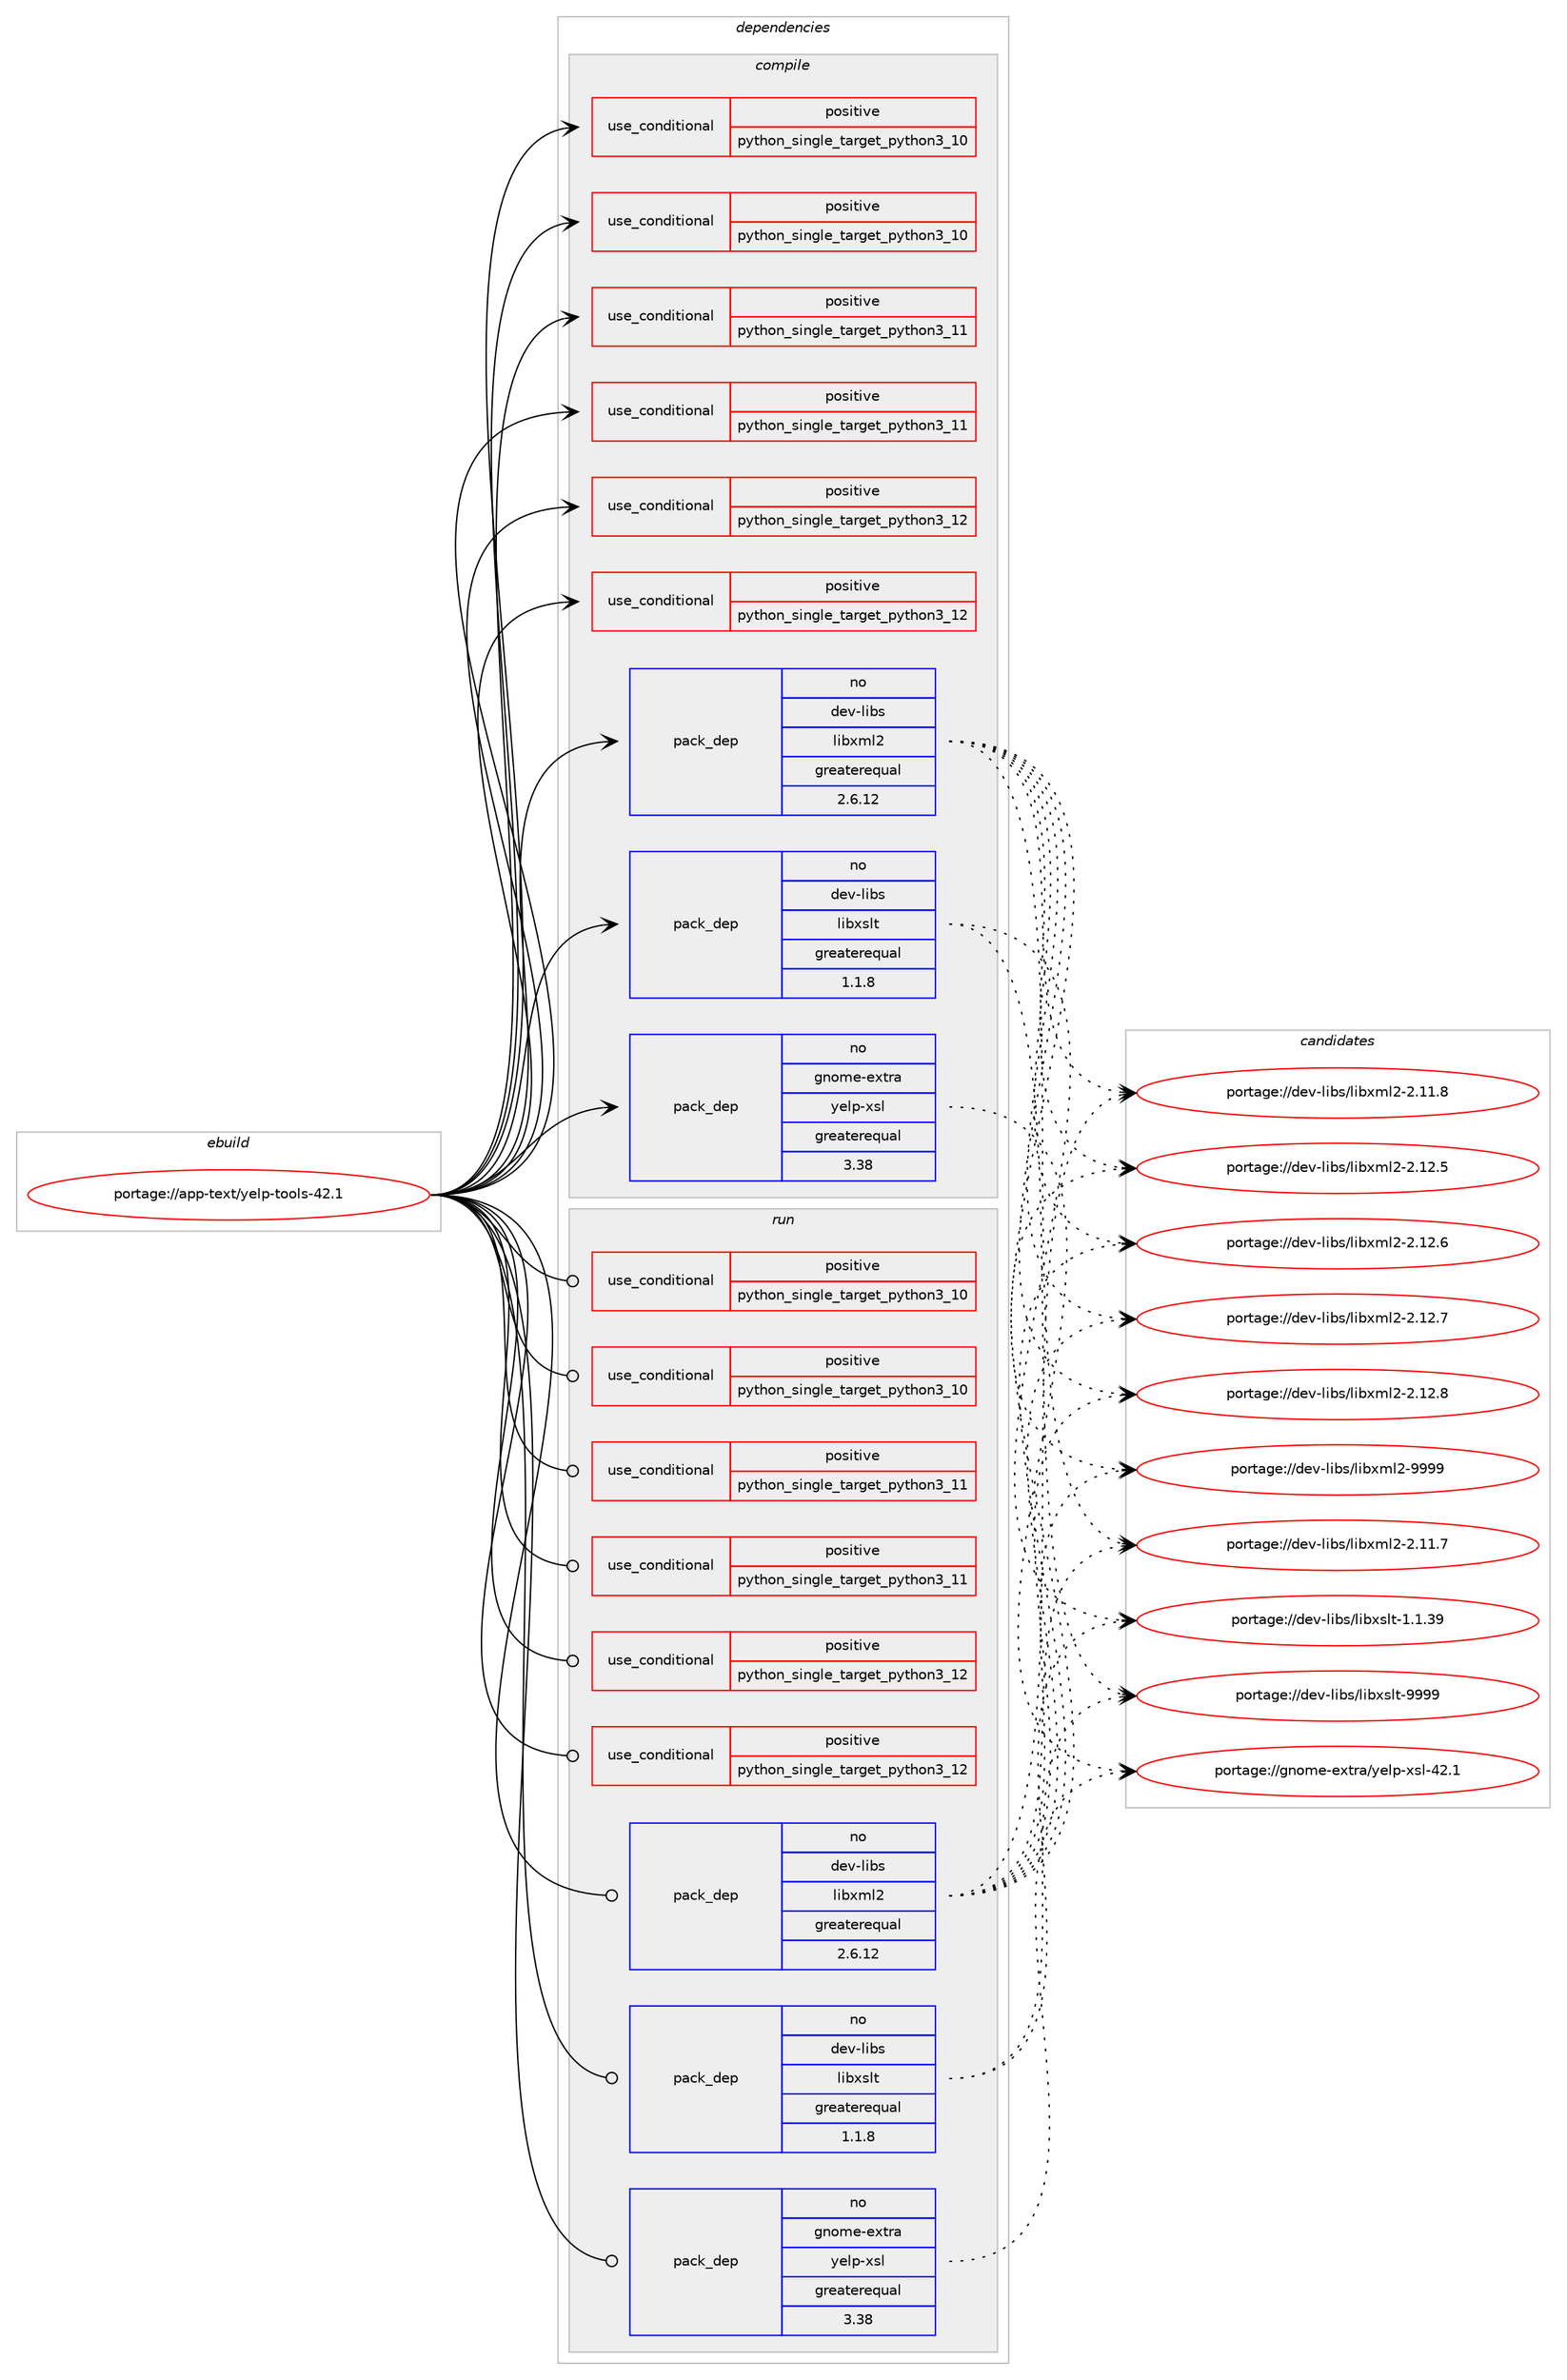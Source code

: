 digraph prolog {

# *************
# Graph options
# *************

newrank=true;
concentrate=true;
compound=true;
graph [rankdir=LR,fontname=Helvetica,fontsize=10,ranksep=1.5];#, ranksep=2.5, nodesep=0.2];
edge  [arrowhead=vee];
node  [fontname=Helvetica,fontsize=10];

# **********
# The ebuild
# **********

subgraph cluster_leftcol {
color=gray;
rank=same;
label=<<i>ebuild</i>>;
id [label="portage://app-text/yelp-tools-42.1", color=red, width=4, href="../app-text/yelp-tools-42.1.svg"];
}

# ****************
# The dependencies
# ****************

subgraph cluster_midcol {
color=gray;
label=<<i>dependencies</i>>;
subgraph cluster_compile {
fillcolor="#eeeeee";
style=filled;
label=<<i>compile</i>>;
subgraph cond15882 {
dependency27321 [label=<<TABLE BORDER="0" CELLBORDER="1" CELLSPACING="0" CELLPADDING="4"><TR><TD ROWSPAN="3" CELLPADDING="10">use_conditional</TD></TR><TR><TD>positive</TD></TR><TR><TD>python_single_target_python3_10</TD></TR></TABLE>>, shape=none, color=red];
# *** BEGIN UNKNOWN DEPENDENCY TYPE (TODO) ***
# dependency27321 -> package_dependency(portage://app-text/yelp-tools-42.1,install,no,dev-lang,python,none,[,,],[slot(3.10)],[])
# *** END UNKNOWN DEPENDENCY TYPE (TODO) ***

}
id:e -> dependency27321:w [weight=20,style="solid",arrowhead="vee"];
subgraph cond15883 {
dependency27322 [label=<<TABLE BORDER="0" CELLBORDER="1" CELLSPACING="0" CELLPADDING="4"><TR><TD ROWSPAN="3" CELLPADDING="10">use_conditional</TD></TR><TR><TD>positive</TD></TR><TR><TD>python_single_target_python3_10</TD></TR></TABLE>>, shape=none, color=red];
# *** BEGIN UNKNOWN DEPENDENCY TYPE (TODO) ***
# dependency27322 -> package_dependency(portage://app-text/yelp-tools-42.1,install,no,dev-python,lxml,none,[,,],[],[use(enable(python_targets_python3_10),negative)])
# *** END UNKNOWN DEPENDENCY TYPE (TODO) ***

}
id:e -> dependency27322:w [weight=20,style="solid",arrowhead="vee"];
subgraph cond15884 {
dependency27323 [label=<<TABLE BORDER="0" CELLBORDER="1" CELLSPACING="0" CELLPADDING="4"><TR><TD ROWSPAN="3" CELLPADDING="10">use_conditional</TD></TR><TR><TD>positive</TD></TR><TR><TD>python_single_target_python3_11</TD></TR></TABLE>>, shape=none, color=red];
# *** BEGIN UNKNOWN DEPENDENCY TYPE (TODO) ***
# dependency27323 -> package_dependency(portage://app-text/yelp-tools-42.1,install,no,dev-lang,python,none,[,,],[slot(3.11)],[])
# *** END UNKNOWN DEPENDENCY TYPE (TODO) ***

}
id:e -> dependency27323:w [weight=20,style="solid",arrowhead="vee"];
subgraph cond15885 {
dependency27324 [label=<<TABLE BORDER="0" CELLBORDER="1" CELLSPACING="0" CELLPADDING="4"><TR><TD ROWSPAN="3" CELLPADDING="10">use_conditional</TD></TR><TR><TD>positive</TD></TR><TR><TD>python_single_target_python3_11</TD></TR></TABLE>>, shape=none, color=red];
# *** BEGIN UNKNOWN DEPENDENCY TYPE (TODO) ***
# dependency27324 -> package_dependency(portage://app-text/yelp-tools-42.1,install,no,dev-python,lxml,none,[,,],[],[use(enable(python_targets_python3_11),negative)])
# *** END UNKNOWN DEPENDENCY TYPE (TODO) ***

}
id:e -> dependency27324:w [weight=20,style="solid",arrowhead="vee"];
subgraph cond15886 {
dependency27325 [label=<<TABLE BORDER="0" CELLBORDER="1" CELLSPACING="0" CELLPADDING="4"><TR><TD ROWSPAN="3" CELLPADDING="10">use_conditional</TD></TR><TR><TD>positive</TD></TR><TR><TD>python_single_target_python3_12</TD></TR></TABLE>>, shape=none, color=red];
# *** BEGIN UNKNOWN DEPENDENCY TYPE (TODO) ***
# dependency27325 -> package_dependency(portage://app-text/yelp-tools-42.1,install,no,dev-lang,python,none,[,,],[slot(3.12)],[])
# *** END UNKNOWN DEPENDENCY TYPE (TODO) ***

}
id:e -> dependency27325:w [weight=20,style="solid",arrowhead="vee"];
subgraph cond15887 {
dependency27326 [label=<<TABLE BORDER="0" CELLBORDER="1" CELLSPACING="0" CELLPADDING="4"><TR><TD ROWSPAN="3" CELLPADDING="10">use_conditional</TD></TR><TR><TD>positive</TD></TR><TR><TD>python_single_target_python3_12</TD></TR></TABLE>>, shape=none, color=red];
# *** BEGIN UNKNOWN DEPENDENCY TYPE (TODO) ***
# dependency27326 -> package_dependency(portage://app-text/yelp-tools-42.1,install,no,dev-python,lxml,none,[,,],[],[use(enable(python_targets_python3_12),negative)])
# *** END UNKNOWN DEPENDENCY TYPE (TODO) ***

}
id:e -> dependency27326:w [weight=20,style="solid",arrowhead="vee"];
subgraph pack10943 {
dependency27327 [label=<<TABLE BORDER="0" CELLBORDER="1" CELLSPACING="0" CELLPADDING="4" WIDTH="220"><TR><TD ROWSPAN="6" CELLPADDING="30">pack_dep</TD></TR><TR><TD WIDTH="110">no</TD></TR><TR><TD>dev-libs</TD></TR><TR><TD>libxml2</TD></TR><TR><TD>greaterequal</TD></TR><TR><TD>2.6.12</TD></TR></TABLE>>, shape=none, color=blue];
}
id:e -> dependency27327:w [weight=20,style="solid",arrowhead="vee"];
subgraph pack10944 {
dependency27328 [label=<<TABLE BORDER="0" CELLBORDER="1" CELLSPACING="0" CELLPADDING="4" WIDTH="220"><TR><TD ROWSPAN="6" CELLPADDING="30">pack_dep</TD></TR><TR><TD WIDTH="110">no</TD></TR><TR><TD>dev-libs</TD></TR><TR><TD>libxslt</TD></TR><TR><TD>greaterequal</TD></TR><TR><TD>1.1.8</TD></TR></TABLE>>, shape=none, color=blue];
}
id:e -> dependency27328:w [weight=20,style="solid",arrowhead="vee"];
# *** BEGIN UNKNOWN DEPENDENCY TYPE (TODO) ***
# id -> package_dependency(portage://app-text/yelp-tools-42.1,install,no,dev-util,itstool,none,[,,],[],[])
# *** END UNKNOWN DEPENDENCY TYPE (TODO) ***

subgraph pack10945 {
dependency27329 [label=<<TABLE BORDER="0" CELLBORDER="1" CELLSPACING="0" CELLPADDING="4" WIDTH="220"><TR><TD ROWSPAN="6" CELLPADDING="30">pack_dep</TD></TR><TR><TD WIDTH="110">no</TD></TR><TR><TD>gnome-extra</TD></TR><TR><TD>yelp-xsl</TD></TR><TR><TD>greaterequal</TD></TR><TR><TD>3.38</TD></TR></TABLE>>, shape=none, color=blue];
}
id:e -> dependency27329:w [weight=20,style="solid",arrowhead="vee"];
}
subgraph cluster_compileandrun {
fillcolor="#eeeeee";
style=filled;
label=<<i>compile and run</i>>;
}
subgraph cluster_run {
fillcolor="#eeeeee";
style=filled;
label=<<i>run</i>>;
subgraph cond15888 {
dependency27330 [label=<<TABLE BORDER="0" CELLBORDER="1" CELLSPACING="0" CELLPADDING="4"><TR><TD ROWSPAN="3" CELLPADDING="10">use_conditional</TD></TR><TR><TD>positive</TD></TR><TR><TD>python_single_target_python3_10</TD></TR></TABLE>>, shape=none, color=red];
# *** BEGIN UNKNOWN DEPENDENCY TYPE (TODO) ***
# dependency27330 -> package_dependency(portage://app-text/yelp-tools-42.1,run,no,dev-lang,python,none,[,,],[slot(3.10)],[])
# *** END UNKNOWN DEPENDENCY TYPE (TODO) ***

}
id:e -> dependency27330:w [weight=20,style="solid",arrowhead="odot"];
subgraph cond15889 {
dependency27331 [label=<<TABLE BORDER="0" CELLBORDER="1" CELLSPACING="0" CELLPADDING="4"><TR><TD ROWSPAN="3" CELLPADDING="10">use_conditional</TD></TR><TR><TD>positive</TD></TR><TR><TD>python_single_target_python3_10</TD></TR></TABLE>>, shape=none, color=red];
# *** BEGIN UNKNOWN DEPENDENCY TYPE (TODO) ***
# dependency27331 -> package_dependency(portage://app-text/yelp-tools-42.1,run,no,dev-python,lxml,none,[,,],[],[use(enable(python_targets_python3_10),negative)])
# *** END UNKNOWN DEPENDENCY TYPE (TODO) ***

}
id:e -> dependency27331:w [weight=20,style="solid",arrowhead="odot"];
subgraph cond15890 {
dependency27332 [label=<<TABLE BORDER="0" CELLBORDER="1" CELLSPACING="0" CELLPADDING="4"><TR><TD ROWSPAN="3" CELLPADDING="10">use_conditional</TD></TR><TR><TD>positive</TD></TR><TR><TD>python_single_target_python3_11</TD></TR></TABLE>>, shape=none, color=red];
# *** BEGIN UNKNOWN DEPENDENCY TYPE (TODO) ***
# dependency27332 -> package_dependency(portage://app-text/yelp-tools-42.1,run,no,dev-lang,python,none,[,,],[slot(3.11)],[])
# *** END UNKNOWN DEPENDENCY TYPE (TODO) ***

}
id:e -> dependency27332:w [weight=20,style="solid",arrowhead="odot"];
subgraph cond15891 {
dependency27333 [label=<<TABLE BORDER="0" CELLBORDER="1" CELLSPACING="0" CELLPADDING="4"><TR><TD ROWSPAN="3" CELLPADDING="10">use_conditional</TD></TR><TR><TD>positive</TD></TR><TR><TD>python_single_target_python3_11</TD></TR></TABLE>>, shape=none, color=red];
# *** BEGIN UNKNOWN DEPENDENCY TYPE (TODO) ***
# dependency27333 -> package_dependency(portage://app-text/yelp-tools-42.1,run,no,dev-python,lxml,none,[,,],[],[use(enable(python_targets_python3_11),negative)])
# *** END UNKNOWN DEPENDENCY TYPE (TODO) ***

}
id:e -> dependency27333:w [weight=20,style="solid",arrowhead="odot"];
subgraph cond15892 {
dependency27334 [label=<<TABLE BORDER="0" CELLBORDER="1" CELLSPACING="0" CELLPADDING="4"><TR><TD ROWSPAN="3" CELLPADDING="10">use_conditional</TD></TR><TR><TD>positive</TD></TR><TR><TD>python_single_target_python3_12</TD></TR></TABLE>>, shape=none, color=red];
# *** BEGIN UNKNOWN DEPENDENCY TYPE (TODO) ***
# dependency27334 -> package_dependency(portage://app-text/yelp-tools-42.1,run,no,dev-lang,python,none,[,,],[slot(3.12)],[])
# *** END UNKNOWN DEPENDENCY TYPE (TODO) ***

}
id:e -> dependency27334:w [weight=20,style="solid",arrowhead="odot"];
subgraph cond15893 {
dependency27335 [label=<<TABLE BORDER="0" CELLBORDER="1" CELLSPACING="0" CELLPADDING="4"><TR><TD ROWSPAN="3" CELLPADDING="10">use_conditional</TD></TR><TR><TD>positive</TD></TR><TR><TD>python_single_target_python3_12</TD></TR></TABLE>>, shape=none, color=red];
# *** BEGIN UNKNOWN DEPENDENCY TYPE (TODO) ***
# dependency27335 -> package_dependency(portage://app-text/yelp-tools-42.1,run,no,dev-python,lxml,none,[,,],[],[use(enable(python_targets_python3_12),negative)])
# *** END UNKNOWN DEPENDENCY TYPE (TODO) ***

}
id:e -> dependency27335:w [weight=20,style="solid",arrowhead="odot"];
subgraph pack10946 {
dependency27336 [label=<<TABLE BORDER="0" CELLBORDER="1" CELLSPACING="0" CELLPADDING="4" WIDTH="220"><TR><TD ROWSPAN="6" CELLPADDING="30">pack_dep</TD></TR><TR><TD WIDTH="110">no</TD></TR><TR><TD>dev-libs</TD></TR><TR><TD>libxml2</TD></TR><TR><TD>greaterequal</TD></TR><TR><TD>2.6.12</TD></TR></TABLE>>, shape=none, color=blue];
}
id:e -> dependency27336:w [weight=20,style="solid",arrowhead="odot"];
subgraph pack10947 {
dependency27337 [label=<<TABLE BORDER="0" CELLBORDER="1" CELLSPACING="0" CELLPADDING="4" WIDTH="220"><TR><TD ROWSPAN="6" CELLPADDING="30">pack_dep</TD></TR><TR><TD WIDTH="110">no</TD></TR><TR><TD>dev-libs</TD></TR><TR><TD>libxslt</TD></TR><TR><TD>greaterequal</TD></TR><TR><TD>1.1.8</TD></TR></TABLE>>, shape=none, color=blue];
}
id:e -> dependency27337:w [weight=20,style="solid",arrowhead="odot"];
# *** BEGIN UNKNOWN DEPENDENCY TYPE (TODO) ***
# id -> package_dependency(portage://app-text/yelp-tools-42.1,run,no,dev-util,itstool,none,[,,],[],[])
# *** END UNKNOWN DEPENDENCY TYPE (TODO) ***

subgraph pack10948 {
dependency27338 [label=<<TABLE BORDER="0" CELLBORDER="1" CELLSPACING="0" CELLPADDING="4" WIDTH="220"><TR><TD ROWSPAN="6" CELLPADDING="30">pack_dep</TD></TR><TR><TD WIDTH="110">no</TD></TR><TR><TD>gnome-extra</TD></TR><TR><TD>yelp-xsl</TD></TR><TR><TD>greaterequal</TD></TR><TR><TD>3.38</TD></TR></TABLE>>, shape=none, color=blue];
}
id:e -> dependency27338:w [weight=20,style="solid",arrowhead="odot"];
}
}

# **************
# The candidates
# **************

subgraph cluster_choices {
rank=same;
color=gray;
label=<<i>candidates</i>>;

subgraph choice10943 {
color=black;
nodesep=1;
choice100101118451081059811547108105981201091085045504649494655 [label="portage://dev-libs/libxml2-2.11.7", color=red, width=4,href="../dev-libs/libxml2-2.11.7.svg"];
choice100101118451081059811547108105981201091085045504649494656 [label="portage://dev-libs/libxml2-2.11.8", color=red, width=4,href="../dev-libs/libxml2-2.11.8.svg"];
choice100101118451081059811547108105981201091085045504649504653 [label="portage://dev-libs/libxml2-2.12.5", color=red, width=4,href="../dev-libs/libxml2-2.12.5.svg"];
choice100101118451081059811547108105981201091085045504649504654 [label="portage://dev-libs/libxml2-2.12.6", color=red, width=4,href="../dev-libs/libxml2-2.12.6.svg"];
choice100101118451081059811547108105981201091085045504649504655 [label="portage://dev-libs/libxml2-2.12.7", color=red, width=4,href="../dev-libs/libxml2-2.12.7.svg"];
choice100101118451081059811547108105981201091085045504649504656 [label="portage://dev-libs/libxml2-2.12.8", color=red, width=4,href="../dev-libs/libxml2-2.12.8.svg"];
choice10010111845108105981154710810598120109108504557575757 [label="portage://dev-libs/libxml2-9999", color=red, width=4,href="../dev-libs/libxml2-9999.svg"];
dependency27327:e -> choice100101118451081059811547108105981201091085045504649494655:w [style=dotted,weight="100"];
dependency27327:e -> choice100101118451081059811547108105981201091085045504649494656:w [style=dotted,weight="100"];
dependency27327:e -> choice100101118451081059811547108105981201091085045504649504653:w [style=dotted,weight="100"];
dependency27327:e -> choice100101118451081059811547108105981201091085045504649504654:w [style=dotted,weight="100"];
dependency27327:e -> choice100101118451081059811547108105981201091085045504649504655:w [style=dotted,weight="100"];
dependency27327:e -> choice100101118451081059811547108105981201091085045504649504656:w [style=dotted,weight="100"];
dependency27327:e -> choice10010111845108105981154710810598120109108504557575757:w [style=dotted,weight="100"];
}
subgraph choice10944 {
color=black;
nodesep=1;
choice1001011184510810598115471081059812011510811645494649465157 [label="portage://dev-libs/libxslt-1.1.39", color=red, width=4,href="../dev-libs/libxslt-1.1.39.svg"];
choice100101118451081059811547108105981201151081164557575757 [label="portage://dev-libs/libxslt-9999", color=red, width=4,href="../dev-libs/libxslt-9999.svg"];
dependency27328:e -> choice1001011184510810598115471081059812011510811645494649465157:w [style=dotted,weight="100"];
dependency27328:e -> choice100101118451081059811547108105981201151081164557575757:w [style=dotted,weight="100"];
}
subgraph choice10945 {
color=black;
nodesep=1;
choice103110111109101451011201161149747121101108112451201151084552504649 [label="portage://gnome-extra/yelp-xsl-42.1", color=red, width=4,href="../gnome-extra/yelp-xsl-42.1.svg"];
dependency27329:e -> choice103110111109101451011201161149747121101108112451201151084552504649:w [style=dotted,weight="100"];
}
subgraph choice10946 {
color=black;
nodesep=1;
choice100101118451081059811547108105981201091085045504649494655 [label="portage://dev-libs/libxml2-2.11.7", color=red, width=4,href="../dev-libs/libxml2-2.11.7.svg"];
choice100101118451081059811547108105981201091085045504649494656 [label="portage://dev-libs/libxml2-2.11.8", color=red, width=4,href="../dev-libs/libxml2-2.11.8.svg"];
choice100101118451081059811547108105981201091085045504649504653 [label="portage://dev-libs/libxml2-2.12.5", color=red, width=4,href="../dev-libs/libxml2-2.12.5.svg"];
choice100101118451081059811547108105981201091085045504649504654 [label="portage://dev-libs/libxml2-2.12.6", color=red, width=4,href="../dev-libs/libxml2-2.12.6.svg"];
choice100101118451081059811547108105981201091085045504649504655 [label="portage://dev-libs/libxml2-2.12.7", color=red, width=4,href="../dev-libs/libxml2-2.12.7.svg"];
choice100101118451081059811547108105981201091085045504649504656 [label="portage://dev-libs/libxml2-2.12.8", color=red, width=4,href="../dev-libs/libxml2-2.12.8.svg"];
choice10010111845108105981154710810598120109108504557575757 [label="portage://dev-libs/libxml2-9999", color=red, width=4,href="../dev-libs/libxml2-9999.svg"];
dependency27336:e -> choice100101118451081059811547108105981201091085045504649494655:w [style=dotted,weight="100"];
dependency27336:e -> choice100101118451081059811547108105981201091085045504649494656:w [style=dotted,weight="100"];
dependency27336:e -> choice100101118451081059811547108105981201091085045504649504653:w [style=dotted,weight="100"];
dependency27336:e -> choice100101118451081059811547108105981201091085045504649504654:w [style=dotted,weight="100"];
dependency27336:e -> choice100101118451081059811547108105981201091085045504649504655:w [style=dotted,weight="100"];
dependency27336:e -> choice100101118451081059811547108105981201091085045504649504656:w [style=dotted,weight="100"];
dependency27336:e -> choice10010111845108105981154710810598120109108504557575757:w [style=dotted,weight="100"];
}
subgraph choice10947 {
color=black;
nodesep=1;
choice1001011184510810598115471081059812011510811645494649465157 [label="portage://dev-libs/libxslt-1.1.39", color=red, width=4,href="../dev-libs/libxslt-1.1.39.svg"];
choice100101118451081059811547108105981201151081164557575757 [label="portage://dev-libs/libxslt-9999", color=red, width=4,href="../dev-libs/libxslt-9999.svg"];
dependency27337:e -> choice1001011184510810598115471081059812011510811645494649465157:w [style=dotted,weight="100"];
dependency27337:e -> choice100101118451081059811547108105981201151081164557575757:w [style=dotted,weight="100"];
}
subgraph choice10948 {
color=black;
nodesep=1;
choice103110111109101451011201161149747121101108112451201151084552504649 [label="portage://gnome-extra/yelp-xsl-42.1", color=red, width=4,href="../gnome-extra/yelp-xsl-42.1.svg"];
dependency27338:e -> choice103110111109101451011201161149747121101108112451201151084552504649:w [style=dotted,weight="100"];
}
}

}

